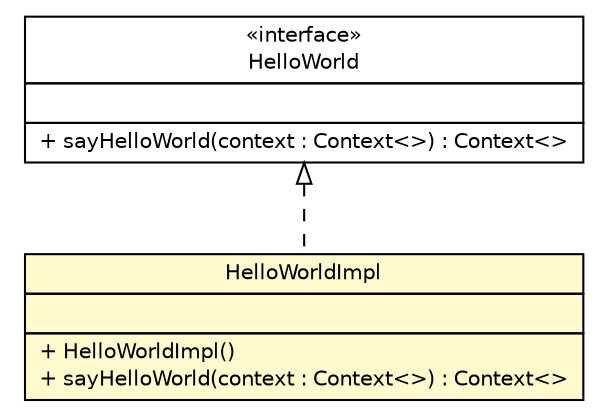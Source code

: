 #!/usr/local/bin/dot
#
# Class diagram 
# Generated by UMLGraph version R5_6 (http://www.umlgraph.org/)
#

digraph G {
	edge [fontname="Helvetica",fontsize=10,labelfontname="Helvetica",labelfontsize=10];
	node [fontname="Helvetica",fontsize=10,shape=plaintext];
	nodesep=0.25;
	ranksep=0.5;
	// sorcer.ex0.HelloWorldImpl
	c164632 [label=<<table title="sorcer.ex0.HelloWorldImpl" border="0" cellborder="1" cellspacing="0" cellpadding="2" port="p" bgcolor="lemonChiffon" href="./HelloWorldImpl.html">
		<tr><td><table border="0" cellspacing="0" cellpadding="1">
<tr><td align="center" balign="center"> HelloWorldImpl </td></tr>
		</table></td></tr>
		<tr><td><table border="0" cellspacing="0" cellpadding="1">
<tr><td align="left" balign="left">  </td></tr>
		</table></td></tr>
		<tr><td><table border="0" cellspacing="0" cellpadding="1">
<tr><td align="left" balign="left"> + HelloWorldImpl() </td></tr>
<tr><td align="left" balign="left"> + sayHelloWorld(context : Context&lt;&gt;) : Context&lt;&gt; </td></tr>
		</table></td></tr>
		</table>>, URL="./HelloWorldImpl.html", fontname="Helvetica", fontcolor="black", fontsize=10.0];
	// sorcer.ex0.HelloWorld
	c164633 [label=<<table title="sorcer.ex0.HelloWorld" border="0" cellborder="1" cellspacing="0" cellpadding="2" port="p" href="./HelloWorld.html">
		<tr><td><table border="0" cellspacing="0" cellpadding="1">
<tr><td align="center" balign="center"> &#171;interface&#187; </td></tr>
<tr><td align="center" balign="center"> HelloWorld </td></tr>
		</table></td></tr>
		<tr><td><table border="0" cellspacing="0" cellpadding="1">
<tr><td align="left" balign="left">  </td></tr>
		</table></td></tr>
		<tr><td><table border="0" cellspacing="0" cellpadding="1">
<tr><td align="left" balign="left"> + sayHelloWorld(context : Context&lt;&gt;) : Context&lt;&gt; </td></tr>
		</table></td></tr>
		</table>>, URL="./HelloWorld.html", fontname="Helvetica", fontcolor="black", fontsize=10.0];
	//sorcer.ex0.HelloWorldImpl implements sorcer.ex0.HelloWorld
	c164633:p -> c164632:p [dir=back,arrowtail=empty,style=dashed];
}

